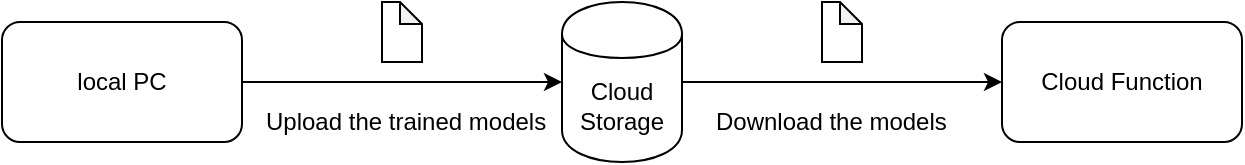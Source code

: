 <mxfile version="12.2.4"><diagram id="JZmXz6-sCZ-e1Jr8zW3n"><mxGraphModel dx="714" dy="499" grid="0" gridSize="10" guides="1" tooltips="1" connect="1" arrows="1" fold="1" page="1" pageScale="1" pageWidth="827" pageHeight="1169" background="none" math="0" shadow="0"><root><mxCell id="0"/><mxCell id="1" parent="0"/><mxCell id="4" value="Cloud Storage" style="shape=cylinder;whiteSpace=wrap;html=1;boundedLbl=1;backgroundOutline=1;" vertex="1" parent="1"><mxGeometry x="340" y="230" width="60" height="80" as="geometry"/></mxCell><mxCell id="5" value="local PC" style="rounded=1;whiteSpace=wrap;html=1;" vertex="1" parent="1"><mxGeometry x="60" y="240" width="120" height="60" as="geometry"/></mxCell><mxCell id="6" value="Cloud Function" style="rounded=1;whiteSpace=wrap;html=1;" vertex="1" parent="1"><mxGeometry x="560" y="240" width="120" height="60" as="geometry"/></mxCell><mxCell id="7" value="" style="endArrow=classic;html=1;entryX=0;entryY=0.5;entryDx=0;entryDy=0;exitX=1;exitY=0.5;exitDx=0;exitDy=0;" edge="1" parent="1" source="5" target="4"><mxGeometry width="50" height="50" relative="1" as="geometry"><mxPoint x="310" y="355" as="sourcePoint"/><mxPoint x="339" y="304" as="targetPoint"/></mxGeometry></mxCell><mxCell id="8" value="" style="shape=note;whiteSpace=wrap;html=1;backgroundOutline=1;darkOpacity=0.05;size=11;" vertex="1" parent="1"><mxGeometry x="250" y="230" width="20" height="30" as="geometry"/></mxCell><mxCell id="11" value="Upload the trained models" style="text;html=1;resizable=0;points=[];autosize=1;align=left;verticalAlign=top;spacingTop=-4;" vertex="1" parent="1"><mxGeometry x="190" y="280" width="160" height="10" as="geometry"/></mxCell><mxCell id="12" value="" style="endArrow=classic;html=1;entryX=0;entryY=0.5;entryDx=0;entryDy=0;exitX=1;exitY=0.5;exitDx=0;exitDy=0;" edge="1" parent="1" source="4" target="6"><mxGeometry width="50" height="50" relative="1" as="geometry"><mxPoint x="440" y="220" as="sourcePoint"/><mxPoint x="490" y="170" as="targetPoint"/></mxGeometry></mxCell><mxCell id="13" value="" style="shape=note;whiteSpace=wrap;html=1;backgroundOutline=1;darkOpacity=0.05;size=11;" vertex="1" parent="1"><mxGeometry x="470" y="230" width="20" height="30" as="geometry"/></mxCell><mxCell id="14" value="Download the models" style="text;html=1;resizable=0;points=[];autosize=1;align=left;verticalAlign=top;spacingTop=-4;" vertex="1" parent="1"><mxGeometry x="415" y="280" width="130" height="10" as="geometry"/></mxCell></root></mxGraphModel></diagram></mxfile>